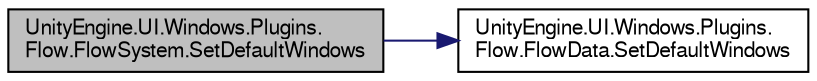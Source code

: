 digraph "UnityEngine.UI.Windows.Plugins.Flow.FlowSystem.SetDefaultWindows"
{
  edge [fontname="FreeSans",fontsize="10",labelfontname="FreeSans",labelfontsize="10"];
  node [fontname="FreeSans",fontsize="10",shape=record];
  rankdir="LR";
  Node1 [label="UnityEngine.UI.Windows.Plugins.\lFlow.FlowSystem.SetDefaultWindows",height=0.2,width=0.4,color="black", fillcolor="grey75", style="filled", fontcolor="black"];
  Node1 -> Node2 [color="midnightblue",fontsize="10",style="solid",fontname="FreeSans"];
  Node2 [label="UnityEngine.UI.Windows.Plugins.\lFlow.FlowData.SetDefaultWindows",height=0.2,width=0.4,color="black", fillcolor="white", style="filled",URL="$class_unity_engine_1_1_u_i_1_1_windows_1_1_plugins_1_1_flow_1_1_flow_data.html#a4863ed4f35442e5907fd06414adcd5e3"];
}

